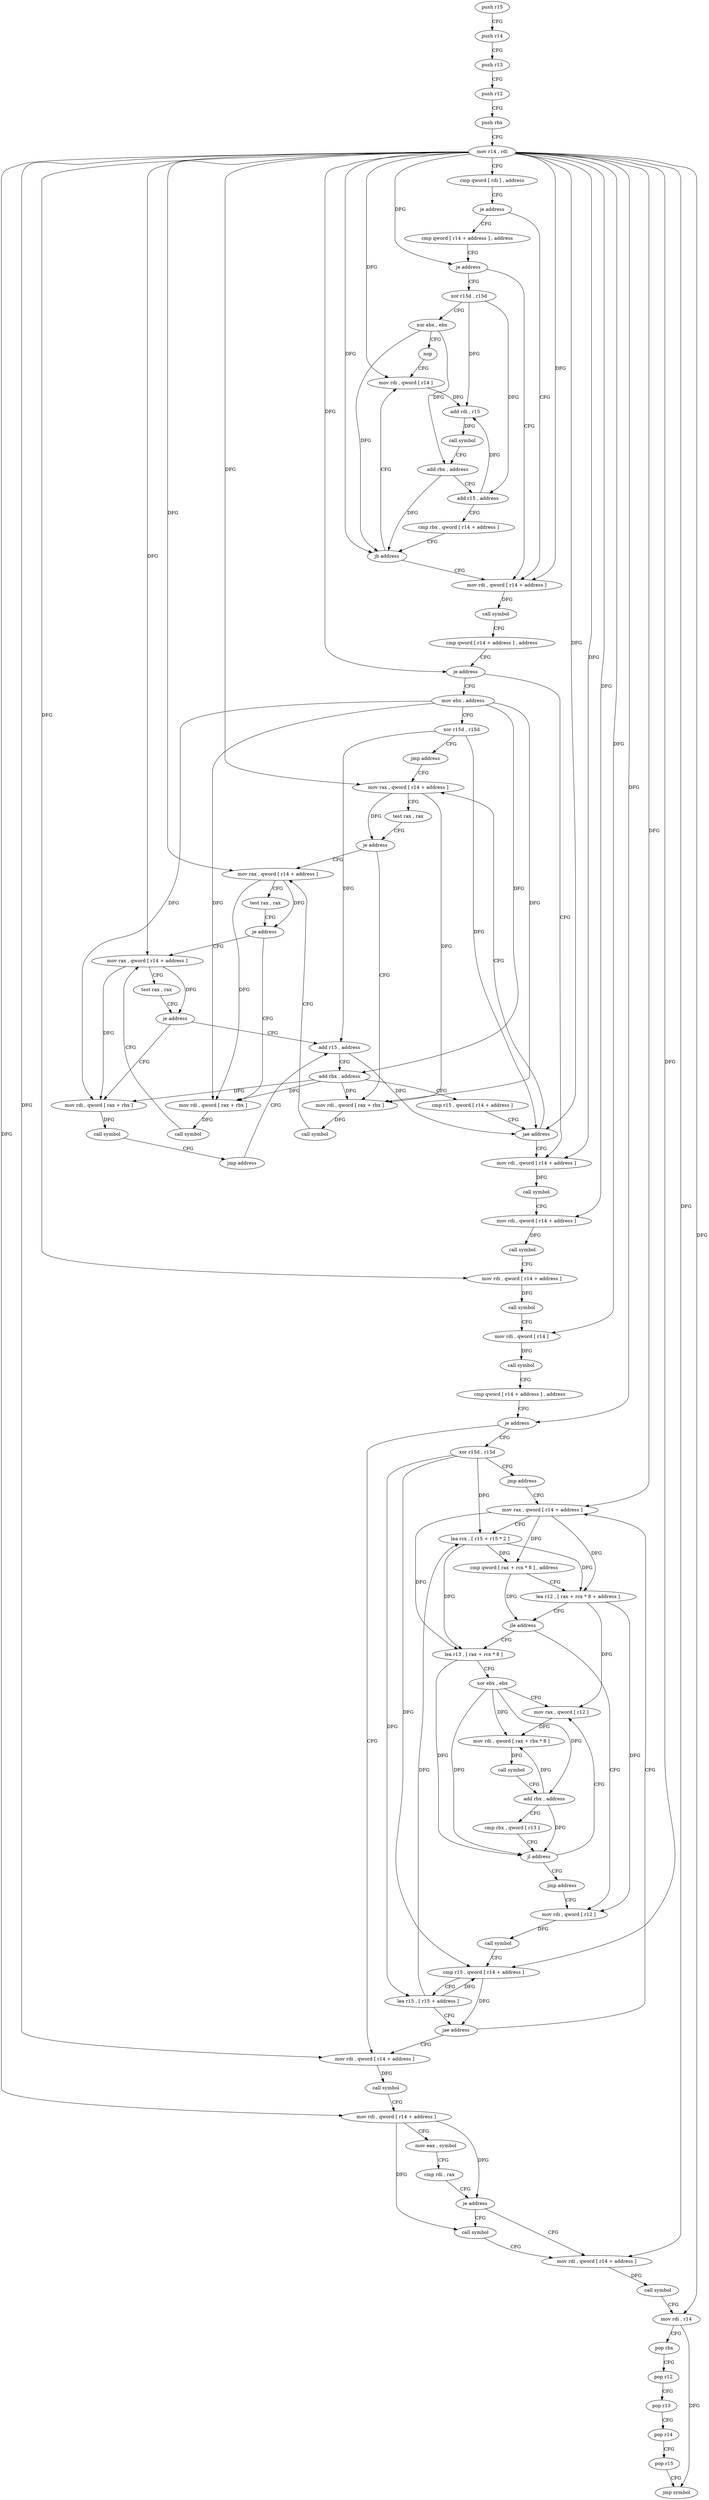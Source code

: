 digraph "func" {
"4217744" [label = "push r15" ]
"4217746" [label = "push r14" ]
"4217748" [label = "push r13" ]
"4217750" [label = "push r12" ]
"4217752" [label = "push rbx" ]
"4217753" [label = "mov r14 , rdi" ]
"4217756" [label = "cmp qword [ rdi ] , address" ]
"4217760" [label = "je address" ]
"4217801" [label = "mov rdi , qword [ r14 + address ]" ]
"4217762" [label = "cmp qword [ r14 + address ] , address" ]
"4217805" [label = "call symbol" ]
"4217810" [label = "cmp qword [ r14 + address ] , address" ]
"4217815" [label = "je address" ]
"4217910" [label = "mov rdi , qword [ r14 + address ]" ]
"4217817" [label = "mov ebx , address" ]
"4217767" [label = "je address" ]
"4217769" [label = "xor r15d , r15d" ]
"4217914" [label = "call symbol" ]
"4217919" [label = "mov rdi , qword [ r14 + address ]" ]
"4217923" [label = "call symbol" ]
"4217928" [label = "mov rdi , qword [ r14 + address ]" ]
"4217932" [label = "call symbol" ]
"4217937" [label = "mov rdi , qword [ r14 ]" ]
"4217940" [label = "call symbol" ]
"4217945" [label = "cmp qword [ r14 + address ] , address" ]
"4217950" [label = "je address" ]
"4218041" [label = "mov rdi , qword [ r14 + address ]" ]
"4217952" [label = "xor r15d , r15d" ]
"4217822" [label = "xor r15d , r15d" ]
"4217825" [label = "jmp address" ]
"4217854" [label = "mov rax , qword [ r14 + address ]" ]
"4217772" [label = "xor ebx , ebx" ]
"4217774" [label = "nop" ]
"4217776" [label = "mov rdi , qword [ r14 ]" ]
"4218045" [label = "call symbol" ]
"4218050" [label = "mov rdi , qword [ r14 + address ]" ]
"4218054" [label = "mov eax , symbol" ]
"4218059" [label = "cmp rdi , rax" ]
"4218062" [label = "je address" ]
"4218069" [label = "mov rdi , qword [ r14 + address ]" ]
"4218064" [label = "call symbol" ]
"4217955" [label = "jmp address" ]
"4217990" [label = "mov rax , qword [ r14 + address ]" ]
"4217858" [label = "test rax , rax" ]
"4217861" [label = "je address" ]
"4217872" [label = "mov rax , qword [ r14 + address ]" ]
"4217863" [label = "mov rdi , qword [ rax + rbx ]" ]
"4217779" [label = "add rdi , r15" ]
"4217782" [label = "call symbol" ]
"4217787" [label = "add rbx , address" ]
"4217791" [label = "add r15 , address" ]
"4217795" [label = "cmp rbx , qword [ r14 + address ]" ]
"4217799" [label = "jb address" ]
"4218076" [label = "call symbol" ]
"4218081" [label = "mov rdi , r14" ]
"4218084" [label = "pop rbx" ]
"4218085" [label = "pop r12" ]
"4218087" [label = "pop r13" ]
"4218089" [label = "pop r14" ]
"4218091" [label = "pop r15" ]
"4218093" [label = "jmp symbol" ]
"4217994" [label = "lea rcx , [ r15 + r15 * 2 ]" ]
"4217998" [label = "cmp qword [ rax + rcx * 8 ] , address" ]
"4218003" [label = "lea r12 , [ rax + rcx * 8 + address ]" ]
"4218008" [label = "jle address" ]
"4217968" [label = "mov rdi , qword [ r12 ]" ]
"4218010" [label = "lea r13 , [ rax + rcx * 8 ]" ]
"4217876" [label = "test rax , rax" ]
"4217879" [label = "je address" ]
"4217890" [label = "mov rax , qword [ r14 + address ]" ]
"4217881" [label = "mov rdi , qword [ rax + rbx ]" ]
"4217867" [label = "call symbol" ]
"4217972" [label = "call symbol" ]
"4217977" [label = "cmp r15 , qword [ r14 + address ]" ]
"4217984" [label = "lea r15 , [ r15 + address ]" ]
"4217988" [label = "jae address" ]
"4218014" [label = "xor ebx , ebx" ]
"4218016" [label = "mov rax , qword [ r12 ]" ]
"4217894" [label = "test rax , rax" ]
"4217897" [label = "je address" ]
"4217840" [label = "add r15 , address" ]
"4217899" [label = "mov rdi , qword [ rax + rbx ]" ]
"4217885" [label = "call symbol" ]
"4218020" [label = "mov rdi , qword [ rax + rbx * 8 ]" ]
"4218024" [label = "call symbol" ]
"4218029" [label = "add rbx , address" ]
"4218033" [label = "cmp rbx , qword [ r13 ]" ]
"4218037" [label = "jl address" ]
"4218039" [label = "jmp address" ]
"4217844" [label = "add rbx , address" ]
"4217848" [label = "cmp r15 , qword [ r14 + address ]" ]
"4217852" [label = "jae address" ]
"4217903" [label = "call symbol" ]
"4217908" [label = "jmp address" ]
"4217744" -> "4217746" [ label = "CFG" ]
"4217746" -> "4217748" [ label = "CFG" ]
"4217748" -> "4217750" [ label = "CFG" ]
"4217750" -> "4217752" [ label = "CFG" ]
"4217752" -> "4217753" [ label = "CFG" ]
"4217753" -> "4217756" [ label = "CFG" ]
"4217753" -> "4217801" [ label = "DFG" ]
"4217753" -> "4217815" [ label = "DFG" ]
"4217753" -> "4217767" [ label = "DFG" ]
"4217753" -> "4217910" [ label = "DFG" ]
"4217753" -> "4217919" [ label = "DFG" ]
"4217753" -> "4217928" [ label = "DFG" ]
"4217753" -> "4217937" [ label = "DFG" ]
"4217753" -> "4217950" [ label = "DFG" ]
"4217753" -> "4218041" [ label = "DFG" ]
"4217753" -> "4218050" [ label = "DFG" ]
"4217753" -> "4217854" [ label = "DFG" ]
"4217753" -> "4217776" [ label = "DFG" ]
"4217753" -> "4217799" [ label = "DFG" ]
"4217753" -> "4218069" [ label = "DFG" ]
"4217753" -> "4218081" [ label = "DFG" ]
"4217753" -> "4217990" [ label = "DFG" ]
"4217753" -> "4217872" [ label = "DFG" ]
"4217753" -> "4217977" [ label = "DFG" ]
"4217753" -> "4217890" [ label = "DFG" ]
"4217753" -> "4217852" [ label = "DFG" ]
"4217756" -> "4217760" [ label = "CFG" ]
"4217760" -> "4217801" [ label = "CFG" ]
"4217760" -> "4217762" [ label = "CFG" ]
"4217801" -> "4217805" [ label = "DFG" ]
"4217762" -> "4217767" [ label = "CFG" ]
"4217805" -> "4217810" [ label = "CFG" ]
"4217810" -> "4217815" [ label = "CFG" ]
"4217815" -> "4217910" [ label = "CFG" ]
"4217815" -> "4217817" [ label = "CFG" ]
"4217910" -> "4217914" [ label = "DFG" ]
"4217817" -> "4217822" [ label = "CFG" ]
"4217817" -> "4217863" [ label = "DFG" ]
"4217817" -> "4217881" [ label = "DFG" ]
"4217817" -> "4217844" [ label = "DFG" ]
"4217817" -> "4217899" [ label = "DFG" ]
"4217767" -> "4217801" [ label = "CFG" ]
"4217767" -> "4217769" [ label = "CFG" ]
"4217769" -> "4217772" [ label = "CFG" ]
"4217769" -> "4217779" [ label = "DFG" ]
"4217769" -> "4217791" [ label = "DFG" ]
"4217914" -> "4217919" [ label = "CFG" ]
"4217919" -> "4217923" [ label = "DFG" ]
"4217923" -> "4217928" [ label = "CFG" ]
"4217928" -> "4217932" [ label = "DFG" ]
"4217932" -> "4217937" [ label = "CFG" ]
"4217937" -> "4217940" [ label = "DFG" ]
"4217940" -> "4217945" [ label = "CFG" ]
"4217945" -> "4217950" [ label = "CFG" ]
"4217950" -> "4218041" [ label = "CFG" ]
"4217950" -> "4217952" [ label = "CFG" ]
"4218041" -> "4218045" [ label = "DFG" ]
"4217952" -> "4217955" [ label = "CFG" ]
"4217952" -> "4217994" [ label = "DFG" ]
"4217952" -> "4217977" [ label = "DFG" ]
"4217952" -> "4217984" [ label = "DFG" ]
"4217822" -> "4217825" [ label = "CFG" ]
"4217822" -> "4217840" [ label = "DFG" ]
"4217822" -> "4217852" [ label = "DFG" ]
"4217825" -> "4217854" [ label = "CFG" ]
"4217854" -> "4217858" [ label = "CFG" ]
"4217854" -> "4217861" [ label = "DFG" ]
"4217854" -> "4217863" [ label = "DFG" ]
"4217772" -> "4217774" [ label = "CFG" ]
"4217772" -> "4217787" [ label = "DFG" ]
"4217772" -> "4217799" [ label = "DFG" ]
"4217774" -> "4217776" [ label = "CFG" ]
"4217776" -> "4217779" [ label = "DFG" ]
"4218045" -> "4218050" [ label = "CFG" ]
"4218050" -> "4218054" [ label = "CFG" ]
"4218050" -> "4218062" [ label = "DFG" ]
"4218050" -> "4218064" [ label = "DFG" ]
"4218054" -> "4218059" [ label = "CFG" ]
"4218059" -> "4218062" [ label = "CFG" ]
"4218062" -> "4218069" [ label = "CFG" ]
"4218062" -> "4218064" [ label = "CFG" ]
"4218069" -> "4218076" [ label = "DFG" ]
"4218064" -> "4218069" [ label = "CFG" ]
"4217955" -> "4217990" [ label = "CFG" ]
"4217990" -> "4217994" [ label = "CFG" ]
"4217990" -> "4217998" [ label = "DFG" ]
"4217990" -> "4218003" [ label = "DFG" ]
"4217990" -> "4218010" [ label = "DFG" ]
"4217858" -> "4217861" [ label = "CFG" ]
"4217861" -> "4217872" [ label = "CFG" ]
"4217861" -> "4217863" [ label = "CFG" ]
"4217872" -> "4217876" [ label = "CFG" ]
"4217872" -> "4217879" [ label = "DFG" ]
"4217872" -> "4217881" [ label = "DFG" ]
"4217863" -> "4217867" [ label = "DFG" ]
"4217779" -> "4217782" [ label = "DFG" ]
"4217782" -> "4217787" [ label = "CFG" ]
"4217787" -> "4217791" [ label = "CFG" ]
"4217787" -> "4217799" [ label = "DFG" ]
"4217791" -> "4217795" [ label = "CFG" ]
"4217791" -> "4217779" [ label = "DFG" ]
"4217795" -> "4217799" [ label = "CFG" ]
"4217799" -> "4217776" [ label = "CFG" ]
"4217799" -> "4217801" [ label = "CFG" ]
"4218076" -> "4218081" [ label = "CFG" ]
"4218081" -> "4218084" [ label = "CFG" ]
"4218081" -> "4218093" [ label = "DFG" ]
"4218084" -> "4218085" [ label = "CFG" ]
"4218085" -> "4218087" [ label = "CFG" ]
"4218087" -> "4218089" [ label = "CFG" ]
"4218089" -> "4218091" [ label = "CFG" ]
"4218091" -> "4218093" [ label = "CFG" ]
"4217994" -> "4217998" [ label = "DFG" ]
"4217994" -> "4218003" [ label = "DFG" ]
"4217994" -> "4218010" [ label = "DFG" ]
"4217998" -> "4218003" [ label = "CFG" ]
"4217998" -> "4218008" [ label = "DFG" ]
"4218003" -> "4218008" [ label = "CFG" ]
"4218003" -> "4217968" [ label = "DFG" ]
"4218003" -> "4218016" [ label = "DFG" ]
"4218008" -> "4217968" [ label = "CFG" ]
"4218008" -> "4218010" [ label = "CFG" ]
"4217968" -> "4217972" [ label = "DFG" ]
"4218010" -> "4218014" [ label = "CFG" ]
"4218010" -> "4218037" [ label = "DFG" ]
"4217876" -> "4217879" [ label = "CFG" ]
"4217879" -> "4217890" [ label = "CFG" ]
"4217879" -> "4217881" [ label = "CFG" ]
"4217890" -> "4217894" [ label = "CFG" ]
"4217890" -> "4217897" [ label = "DFG" ]
"4217890" -> "4217899" [ label = "DFG" ]
"4217881" -> "4217885" [ label = "DFG" ]
"4217867" -> "4217872" [ label = "CFG" ]
"4217972" -> "4217977" [ label = "CFG" ]
"4217977" -> "4217984" [ label = "CFG" ]
"4217977" -> "4217988" [ label = "DFG" ]
"4217984" -> "4217988" [ label = "CFG" ]
"4217984" -> "4217994" [ label = "DFG" ]
"4217984" -> "4217977" [ label = "DFG" ]
"4217988" -> "4218041" [ label = "CFG" ]
"4217988" -> "4217990" [ label = "CFG" ]
"4218014" -> "4218016" [ label = "CFG" ]
"4218014" -> "4218020" [ label = "DFG" ]
"4218014" -> "4218029" [ label = "DFG" ]
"4218014" -> "4218037" [ label = "DFG" ]
"4218016" -> "4218020" [ label = "DFG" ]
"4217894" -> "4217897" [ label = "CFG" ]
"4217897" -> "4217840" [ label = "CFG" ]
"4217897" -> "4217899" [ label = "CFG" ]
"4217840" -> "4217844" [ label = "CFG" ]
"4217840" -> "4217852" [ label = "DFG" ]
"4217899" -> "4217903" [ label = "DFG" ]
"4217885" -> "4217890" [ label = "CFG" ]
"4218020" -> "4218024" [ label = "DFG" ]
"4218024" -> "4218029" [ label = "CFG" ]
"4218029" -> "4218033" [ label = "CFG" ]
"4218029" -> "4218020" [ label = "DFG" ]
"4218029" -> "4218037" [ label = "DFG" ]
"4218033" -> "4218037" [ label = "CFG" ]
"4218037" -> "4218016" [ label = "CFG" ]
"4218037" -> "4218039" [ label = "CFG" ]
"4218039" -> "4217968" [ label = "CFG" ]
"4217844" -> "4217848" [ label = "CFG" ]
"4217844" -> "4217863" [ label = "DFG" ]
"4217844" -> "4217881" [ label = "DFG" ]
"4217844" -> "4217899" [ label = "DFG" ]
"4217848" -> "4217852" [ label = "CFG" ]
"4217852" -> "4217910" [ label = "CFG" ]
"4217852" -> "4217854" [ label = "CFG" ]
"4217903" -> "4217908" [ label = "CFG" ]
"4217908" -> "4217840" [ label = "CFG" ]
}
